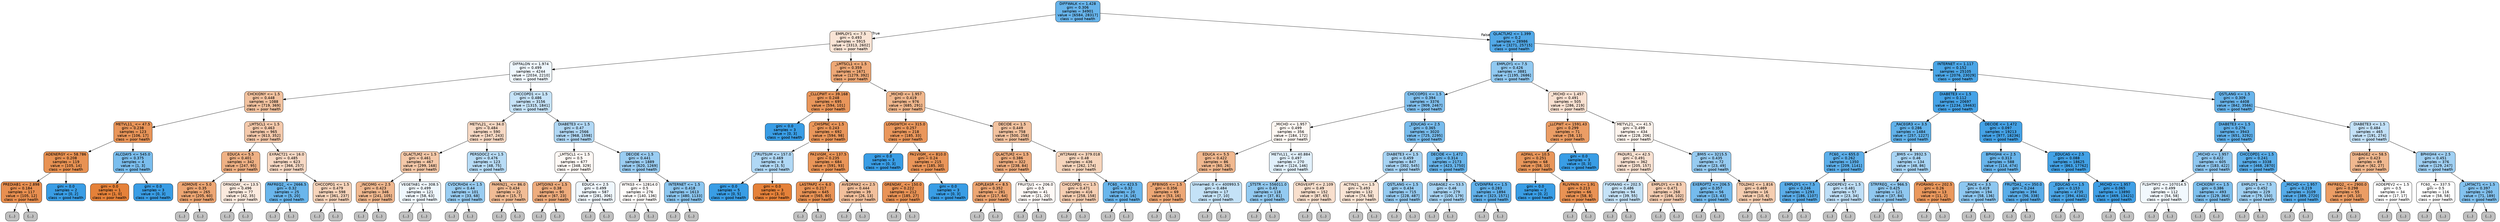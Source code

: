 digraph Tree {
node [shape=box, style="filled, rounded", color="black", fontname=helvetica] ;
edge [fontname=helvetica] ;
0 [label="DIFFWALK <= 1.428\ngini = 0.306\nsamples = 34901\nvalue = [6584, 28317]\nclass = good health", fillcolor="#67b4eb"] ;
1 [label="EMPLOY1 <= 7.5\ngini = 0.493\nsamples = 5915\nvalue = [3313, 2602]\nclass = poor health", fillcolor="#f9e4d5"] ;
0 -> 1 [labeldistance=2.5, labelangle=45, headlabel="True"] ;
2 [label="DIFFALON <= 1.974\ngini = 0.499\nsamples = 4244\nvalue = [2034, 2210]\nclass = good health", fillcolor="#eff7fd"] ;
1 -> 2 ;
3 [label="CHCKIDNY <= 1.5\ngini = 0.448\nsamples = 1088\nvalue = [719, 369]\nclass = poor health", fillcolor="#f2c29f"] ;
2 -> 3 ;
4 [label="METVL11_ <= 47.5\ngini = 0.238\nsamples = 123\nvalue = [106, 17]\nclass = poor health", fillcolor="#e99559"] ;
3 -> 4 ;
5 [label="ADENERGY <= 58.786\ngini = 0.208\nsamples = 119\nvalue = [105, 14]\nclass = poor health", fillcolor="#e89253"] ;
4 -> 5 ;
6 [label="PREDIAB1 <= 2.898\ngini = 0.184\nsamples = 117\nvalue = [105, 12]\nclass = poor health", fillcolor="#e88f50"] ;
5 -> 6 ;
7 [label="(...)", fillcolor="#C0C0C0"] ;
6 -> 7 ;
20 [label="(...)", fillcolor="#C0C0C0"] ;
6 -> 20 ;
27 [label="gini = 0.0\nsamples = 2\nvalue = [0, 2]\nclass = good health", fillcolor="#399de5"] ;
5 -> 27 ;
28 [label="ALCDAY5 <= 545.0\ngini = 0.375\nsamples = 4\nvalue = [1, 3]\nclass = good health", fillcolor="#7bbeee"] ;
4 -> 28 ;
29 [label="gini = 0.0\nsamples = 1\nvalue = [1, 0]\nclass = poor health", fillcolor="#e58139"] ;
28 -> 29 ;
30 [label="gini = 0.0\nsamples = 3\nvalue = [0, 3]\nclass = good health", fillcolor="#399de5"] ;
28 -> 30 ;
31 [label="_LMTSCL1 <= 1.5\ngini = 0.463\nsamples = 965\nvalue = [613, 352]\nclass = poor health", fillcolor="#f4c9ab"] ;
3 -> 31 ;
32 [label="EDUCA <= 5.5\ngini = 0.401\nsamples = 342\nvalue = [247, 95]\nclass = poor health", fillcolor="#efb185"] ;
31 -> 32 ;
33 [label="ADMOVE <= 5.0\ngini = 0.35\nsamples = 265\nvalue = [205, 60]\nclass = poor health", fillcolor="#eda673"] ;
32 -> 33 ;
34 [label="(...)", fillcolor="#C0C0C0"] ;
33 -> 34 ;
35 [label="(...)", fillcolor="#C0C0C0"] ;
33 -> 35 ;
120 [label="ORNGDAY_ <= 13.5\ngini = 0.496\nsamples = 77\nvalue = [42, 35]\nclass = poor health", fillcolor="#fbeade"] ;
32 -> 120 ;
121 [label="(...)", fillcolor="#C0C0C0"] ;
120 -> 121 ;
128 [label="(...)", fillcolor="#C0C0C0"] ;
120 -> 128 ;
151 [label="EXRACT21 <= 16.0\ngini = 0.485\nsamples = 623\nvalue = [366, 257]\nclass = poor health", fillcolor="#f7d9c4"] ;
31 -> 151 ;
152 [label="PAFREQ2_ <= 2666.5\ngini = 0.32\nsamples = 25\nvalue = [5, 20]\nclass = good health", fillcolor="#6ab6ec"] ;
151 -> 152 ;
153 [label="(...)", fillcolor="#C0C0C0"] ;
152 -> 153 ;
154 [label="(...)", fillcolor="#C0C0C0"] ;
152 -> 154 ;
159 [label="CHCCOPD1 <= 1.5\ngini = 0.479\nsamples = 598\nvalue = [361, 237]\nclass = poor health", fillcolor="#f6d4bb"] ;
151 -> 159 ;
160 [label="(...)", fillcolor="#C0C0C0"] ;
159 -> 160 ;
199 [label="(...)", fillcolor="#C0C0C0"] ;
159 -> 199 ;
378 [label="CHCCOPD1 <= 1.5\ngini = 0.486\nsamples = 3156\nvalue = [1315, 1841]\nclass = good health", fillcolor="#c6e3f8"] ;
2 -> 378 ;
379 [label="METVL21_ <= 34.0\ngini = 0.484\nsamples = 590\nvalue = [347, 243]\nclass = poor health", fillcolor="#f7d9c4"] ;
378 -> 379 ;
380 [label="QLACTLM2 <= 1.5\ngini = 0.461\nsamples = 467\nvalue = [299, 168]\nclass = poor health", fillcolor="#f4c8a8"] ;
379 -> 380 ;
381 [label="_INCOMG <= 2.5\ngini = 0.423\nsamples = 346\nvalue = [241, 105]\nclass = poor health", fillcolor="#f0b88f"] ;
380 -> 381 ;
382 [label="(...)", fillcolor="#C0C0C0"] ;
381 -> 382 ;
413 [label="(...)", fillcolor="#C0C0C0"] ;
381 -> 413 ;
478 [label="VEGETAB1 <= 308.5\ngini = 0.499\nsamples = 121\nvalue = [58, 63]\nclass = good health", fillcolor="#eff7fd"] ;
380 -> 478 ;
479 [label="(...)", fillcolor="#C0C0C0"] ;
478 -> 479 ;
508 [label="(...)", fillcolor="#C0C0C0"] ;
478 -> 508 ;
521 [label="PERSDOC2 <= 1.5\ngini = 0.476\nsamples = 123\nvalue = [48, 75]\nclass = good health", fillcolor="#b8dcf6"] ;
379 -> 521 ;
522 [label="CVDCRHD4 <= 1.5\ngini = 0.44\nsamples = 101\nvalue = [33, 68]\nclass = good health", fillcolor="#99cdf2"] ;
521 -> 522 ;
523 [label="(...)", fillcolor="#C0C0C0"] ;
522 -> 523 ;
528 [label="(...)", fillcolor="#C0C0C0"] ;
522 -> 528 ;
555 [label="PAMIN21_ <= 86.0\ngini = 0.434\nsamples = 22\nvalue = [15, 7]\nclass = poor health", fillcolor="#f1bc95"] ;
521 -> 555 ;
556 [label="(...)", fillcolor="#C0C0C0"] ;
555 -> 556 ;
557 [label="(...)", fillcolor="#C0C0C0"] ;
555 -> 557 ;
564 [label="DIABETE3 <= 1.5\ngini = 0.47\nsamples = 2566\nvalue = [968, 1598]\nclass = good health", fillcolor="#b1d8f5"] ;
378 -> 564 ;
565 [label="_LMTSCL1 <= 1.5\ngini = 0.5\nsamples = 677\nvalue = [348, 329]\nclass = poor health", fillcolor="#fef8f4"] ;
564 -> 565 ;
566 [label="LMTJOIN3 <= 1.5\ngini = 0.38\nsamples = 90\nvalue = [67, 23]\nclass = poor health", fillcolor="#eeac7d"] ;
565 -> 566 ;
567 [label="(...)", fillcolor="#C0C0C0"] ;
566 -> 567 ;
588 [label="(...)", fillcolor="#C0C0C0"] ;
566 -> 588 ;
589 [label="EDUCA <= 2.5\ngini = 0.499\nsamples = 587\nvalue = [281, 306]\nclass = good health", fillcolor="#eff7fd"] ;
565 -> 589 ;
590 [label="(...)", fillcolor="#C0C0C0"] ;
589 -> 590 ;
595 [label="(...)", fillcolor="#C0C0C0"] ;
589 -> 595 ;
792 [label="DECIDE <= 1.5\ngini = 0.441\nsamples = 1889\nvalue = [620, 1269]\nclass = good health", fillcolor="#9acdf2"] ;
564 -> 792 ;
793 [label="WTKG3 <= 12814.0\ngini = 0.5\nsamples = 276\nvalue = [140, 136]\nclass = poor health", fillcolor="#fefbf9"] ;
792 -> 793 ;
794 [label="(...)", fillcolor="#C0C0C0"] ;
793 -> 794 ;
887 [label="(...)", fillcolor="#C0C0C0"] ;
793 -> 887 ;
888 [label="INTERNET <= 1.5\ngini = 0.418\nsamples = 1613\nvalue = [480, 1133]\nclass = good health", fillcolor="#8dc7f0"] ;
792 -> 888 ;
889 [label="(...)", fillcolor="#C0C0C0"] ;
888 -> 889 ;
1234 [label="(...)", fillcolor="#C0C0C0"] ;
888 -> 1234 ;
1407 [label="_LMTSCL1 <= 1.5\ngini = 0.359\nsamples = 1671\nvalue = [1279, 392]\nclass = poor health", fillcolor="#eda876"] ;
1 -> 1407 ;
1408 [label="_CLLCPWT <= 39.168\ngini = 0.248\nsamples = 695\nvalue = [594, 101]\nclass = poor health", fillcolor="#e9965b"] ;
1407 -> 1408 ;
1409 [label="gini = 0.0\nsamples = 3\nvalue = [0, 3]\nclass = good health", fillcolor="#399de5"] ;
1408 -> 1409 ;
1410 [label="_CHISPNC <= 1.5\ngini = 0.243\nsamples = 692\nvalue = [594, 98]\nclass = poor health", fillcolor="#e9965a"] ;
1408 -> 1410 ;
1411 [label="_FRUTSUM <= 157.0\ngini = 0.469\nsamples = 8\nvalue = [3, 5]\nclass = good health", fillcolor="#b0d8f5"] ;
1410 -> 1411 ;
1412 [label="gini = 0.0\nsamples = 5\nvalue = [0, 5]\nclass = good health", fillcolor="#399de5"] ;
1411 -> 1412 ;
1413 [label="gini = 0.0\nsamples = 3\nvalue = [3, 0]\nclass = poor health", fillcolor="#e58139"] ;
1411 -> 1413 ;
1414 [label="PA1VIGM_ <= 137.5\ngini = 0.235\nsamples = 684\nvalue = [591, 93]\nclass = poor health", fillcolor="#e99558"] ;
1410 -> 1414 ;
1415 [label="LASTPAP2 <= 6.0\ngini = 0.217\nsamples = 645\nvalue = [565, 80]\nclass = poor health", fillcolor="#e99355"] ;
1414 -> 1415 ;
1416 [label="(...)", fillcolor="#C0C0C0"] ;
1415 -> 1416 ;
1557 [label="(...)", fillcolor="#C0C0C0"] ;
1415 -> 1557 ;
1558 [label="AVEDRNK2 <= 2.5\ngini = 0.444\nsamples = 39\nvalue = [26, 13]\nclass = poor health", fillcolor="#f2c09c"] ;
1414 -> 1558 ;
1559 [label="(...)", fillcolor="#C0C0C0"] ;
1558 -> 1559 ;
1560 [label="(...)", fillcolor="#C0C0C0"] ;
1558 -> 1560 ;
1569 [label="_MICHD <= 1.957\ngini = 0.419\nsamples = 976\nvalue = [685, 291]\nclass = poor health", fillcolor="#f0b78d"] ;
1407 -> 1569 ;
1570 [label="LONGWTCH <= 315.0\ngini = 0.257\nsamples = 218\nvalue = [185, 33]\nclass = poor health", fillcolor="#ea975c"] ;
1569 -> 1570 ;
1571 [label="gini = 0.0\nsamples = 3\nvalue = [0, 3]\nclass = good health", fillcolor="#399de5"] ;
1570 -> 1571 ;
1572 [label="PA1VIGM_ <= 810.0\ngini = 0.24\nsamples = 215\nvalue = [185, 30]\nclass = poor health", fillcolor="#e99559"] ;
1570 -> 1572 ;
1573 [label="GRENDAY_ <= 150.0\ngini = 0.222\nsamples = 212\nvalue = [185, 27]\nclass = poor health", fillcolor="#e99356"] ;
1572 -> 1573 ;
1574 [label="(...)", fillcolor="#C0C0C0"] ;
1573 -> 1574 ;
1619 [label="(...)", fillcolor="#C0C0C0"] ;
1573 -> 1619 ;
1622 [label="gini = 0.0\nsamples = 3\nvalue = [0, 3]\nclass = good health", fillcolor="#399de5"] ;
1572 -> 1622 ;
1623 [label="DECIDE <= 1.5\ngini = 0.449\nsamples = 758\nvalue = [500, 258]\nclass = poor health", fillcolor="#f2c29f"] ;
1569 -> 1623 ;
1624 [label="QLACTLM2 <= 1.5\ngini = 0.386\nsamples = 322\nvalue = [238, 84]\nclass = poor health", fillcolor="#eead7f"] ;
1623 -> 1624 ;
1625 [label="ADPLEASR <= 8.5\ngini = 0.352\nsamples = 281\nvalue = [217, 64]\nclass = poor health", fillcolor="#eda673"] ;
1624 -> 1625 ;
1626 [label="(...)", fillcolor="#C0C0C0"] ;
1625 -> 1626 ;
1629 [label="(...)", fillcolor="#C0C0C0"] ;
1625 -> 1629 ;
1718 [label="FRUITJU1 <= 206.0\ngini = 0.5\nsamples = 41\nvalue = [21, 20]\nclass = poor health", fillcolor="#fef9f6"] ;
1624 -> 1718 ;
1719 [label="(...)", fillcolor="#C0C0C0"] ;
1718 -> 1719 ;
1722 [label="(...)", fillcolor="#C0C0C0"] ;
1718 -> 1722 ;
1733 [label="_WT2RAKE <= 379.018\ngini = 0.48\nsamples = 436\nvalue = [262, 174]\nclass = poor health", fillcolor="#f6d5bc"] ;
1623 -> 1733 ;
1734 [label="CHCCOPD1 <= 1.5\ngini = 0.471\nsamples = 416\nvalue = [258, 158]\nclass = poor health", fillcolor="#f5ceb2"] ;
1733 -> 1734 ;
1735 [label="(...)", fillcolor="#C0C0C0"] ;
1734 -> 1735 ;
1766 [label="(...)", fillcolor="#C0C0C0"] ;
1734 -> 1766 ;
1881 [label="FC60_ <= 423.5\ngini = 0.32\nsamples = 20\nvalue = [4, 16]\nclass = good health", fillcolor="#6ab6ec"] ;
1733 -> 1881 ;
1882 [label="(...)", fillcolor="#C0C0C0"] ;
1881 -> 1882 ;
1885 [label="(...)", fillcolor="#C0C0C0"] ;
1881 -> 1885 ;
1888 [label="QLACTLM2 <= 1.399\ngini = 0.2\nsamples = 28986\nvalue = [3271, 25715]\nclass = good health", fillcolor="#52a9e8"] ;
0 -> 1888 [labeldistance=2.5, labelangle=-45, headlabel="False"] ;
1889 [label="EMPLOY1 <= 7.5\ngini = 0.426\nsamples = 3881\nvalue = [1195, 2686]\nclass = good health", fillcolor="#91c9f1"] ;
1888 -> 1889 ;
1890 [label="CHCCOPD1 <= 1.5\ngini = 0.394\nsamples = 3376\nvalue = [909, 2467]\nclass = good health", fillcolor="#82c1ef"] ;
1889 -> 1890 ;
1891 [label="_MICHD <= 1.957\ngini = 0.499\nsamples = 356\nvalue = [184, 172]\nclass = poor health", fillcolor="#fdf7f2"] ;
1890 -> 1891 ;
1892 [label="EDUCA <= 5.5\ngini = 0.422\nsamples = 86\nvalue = [60, 26]\nclass = poor health", fillcolor="#f0b88f"] ;
1891 -> 1892 ;
1893 [label="_RFBING5 <= 1.5\ngini = 0.356\nsamples = 69\nvalue = [53, 16]\nclass = poor health", fillcolor="#eda775"] ;
1892 -> 1893 ;
1894 [label="(...)", fillcolor="#C0C0C0"] ;
1893 -> 1894 ;
1913 [label="(...)", fillcolor="#C0C0C0"] ;
1893 -> 1913 ;
1916 [label="Unnamed: 0 <= 400993.5\ngini = 0.484\nsamples = 17\nvalue = [7, 10]\nclass = good health", fillcolor="#c4e2f7"] ;
1892 -> 1916 ;
1917 [label="(...)", fillcolor="#C0C0C0"] ;
1916 -> 1917 ;
1922 [label="(...)", fillcolor="#C0C0C0"] ;
1916 -> 1922 ;
1923 [label="METVL11_ <= 40.884\ngini = 0.497\nsamples = 270\nvalue = [124, 146]\nclass = good health", fillcolor="#e1f0fb"] ;
1891 -> 1923 ;
1924 [label="_STSTR <= 556011.0\ngini = 0.43\nsamples = 118\nvalue = [37, 81]\nclass = good health", fillcolor="#93caf1"] ;
1923 -> 1924 ;
1925 [label="(...)", fillcolor="#C0C0C0"] ;
1924 -> 1925 ;
1970 [label="(...)", fillcolor="#C0C0C0"] ;
1924 -> 1970 ;
1971 [label="CRGVEXPT <= 2.109\ngini = 0.49\nsamples = 152\nvalue = [87, 65]\nclass = poor health", fillcolor="#f8dfcd"] ;
1923 -> 1971 ;
1972 [label="(...)", fillcolor="#C0C0C0"] ;
1971 -> 1972 ;
1975 [label="(...)", fillcolor="#C0C0C0"] ;
1971 -> 1975 ;
2022 [label="_EDUCAG <= 2.5\ngini = 0.365\nsamples = 3020\nvalue = [725, 2295]\nclass = good health", fillcolor="#78bced"] ;
1890 -> 2022 ;
2023 [label="DIABETE3 <= 1.5\ngini = 0.459\nsamples = 847\nvalue = [302, 545]\nclass = good health", fillcolor="#a7d3f3"] ;
2022 -> 2023 ;
2024 [label="ACTIN21_ <= 1.5\ngini = 0.493\nsamples = 132\nvalue = [74, 58]\nclass = poor health", fillcolor="#f9e4d4"] ;
2023 -> 2024 ;
2025 [label="(...)", fillcolor="#C0C0C0"] ;
2024 -> 2025 ;
2064 [label="(...)", fillcolor="#C0C0C0"] ;
2024 -> 2064 ;
2069 [label="QSTLANG <= 1.5\ngini = 0.434\nsamples = 715\nvalue = [228, 487]\nclass = good health", fillcolor="#96cbf1"] ;
2023 -> 2069 ;
2070 [label="(...)", fillcolor="#C0C0C0"] ;
2069 -> 2070 ;
2277 [label="(...)", fillcolor="#C0C0C0"] ;
2069 -> 2277 ;
2286 [label="DECIDE <= 1.472\ngini = 0.314\nsamples = 2173\nvalue = [423, 1750]\nclass = good health", fillcolor="#69b5eb"] ;
2022 -> 2286 ;
2287 [label="DIABAGE2 <= 53.5\ngini = 0.46\nsamples = 279\nvalue = [100, 179]\nclass = good health", fillcolor="#a8d4f4"] ;
2286 -> 2287 ;
2288 [label="(...)", fillcolor="#C0C0C0"] ;
2287 -> 2288 ;
2293 [label="(...)", fillcolor="#C0C0C0"] ;
2287 -> 2293 ;
2388 [label="CVDINFR4 <= 1.5\ngini = 0.283\nsamples = 1894\nvalue = [323, 1571]\nclass = good health", fillcolor="#62b1ea"] ;
2286 -> 2388 ;
2389 [label="(...)", fillcolor="#C0C0C0"] ;
2388 -> 2389 ;
2430 [label="(...)", fillcolor="#C0C0C0"] ;
2388 -> 2430 ;
2821 [label="_MICHD <= 1.457\ngini = 0.491\nsamples = 505\nvalue = [286, 219]\nclass = poor health", fillcolor="#f9e1d1"] ;
1889 -> 2821 ;
2822 [label="_LLCPWT <= 1591.43\ngini = 0.299\nsamples = 71\nvalue = [58, 13]\nclass = poor health", fillcolor="#eb9d65"] ;
2821 -> 2822 ;
2823 [label="ADFAIL <= 10.5\ngini = 0.251\nsamples = 68\nvalue = [58, 10]\nclass = poor health", fillcolor="#e9975b"] ;
2822 -> 2823 ;
2824 [label="gini = 0.0\nsamples = 2\nvalue = [0, 2]\nclass = good health", fillcolor="#399de5"] ;
2823 -> 2824 ;
2825 [label="RLIVPAIN <= 1.91\ngini = 0.213\nsamples = 66\nvalue = [58, 8]\nclass = poor health", fillcolor="#e99254"] ;
2823 -> 2825 ;
2826 [label="(...)", fillcolor="#C0C0C0"] ;
2825 -> 2826 ;
2839 [label="(...)", fillcolor="#C0C0C0"] ;
2825 -> 2839 ;
2840 [label="gini = 0.0\nsamples = 3\nvalue = [0, 3]\nclass = good health", fillcolor="#399de5"] ;
2822 -> 2840 ;
2841 [label="METVL21_ <= 41.5\ngini = 0.499\nsamples = 434\nvalue = [228, 206]\nclass = poor health", fillcolor="#fcf3ec"] ;
2821 -> 2841 ;
2842 [label="PADUR1_ <= 42.5\ngini = 0.491\nsamples = 362\nvalue = [205, 157]\nclass = poor health", fillcolor="#f9e1d1"] ;
2841 -> 2842 ;
2843 [label="FVORANG <= 202.5\ngini = 0.486\nsamples = 94\nvalue = [39, 55]\nclass = good health", fillcolor="#c5e2f7"] ;
2842 -> 2843 ;
2844 [label="(...)", fillcolor="#C0C0C0"] ;
2843 -> 2844 ;
2849 [label="(...)", fillcolor="#C0C0C0"] ;
2843 -> 2849 ;
2876 [label="EMPLOY1 <= 8.5\ngini = 0.471\nsamples = 268\nvalue = [166, 102]\nclass = poor health", fillcolor="#f5ceb3"] ;
2842 -> 2876 ;
2877 [label="(...)", fillcolor="#C0C0C0"] ;
2876 -> 2877 ;
2962 [label="(...)", fillcolor="#C0C0C0"] ;
2876 -> 2962 ;
2965 [label="_BMI5 <= 3215.5\ngini = 0.435\nsamples = 72\nvalue = [23, 49]\nclass = good health", fillcolor="#96cbf1"] ;
2841 -> 2965 ;
2966 [label="EXEROFT2 <= 206.5\ngini = 0.357\nsamples = 56\nvalue = [13, 43]\nclass = good health", fillcolor="#75bbed"] ;
2965 -> 2966 ;
2967 [label="(...)", fillcolor="#C0C0C0"] ;
2966 -> 2967 ;
2982 [label="(...)", fillcolor="#C0C0C0"] ;
2966 -> 2982 ;
2987 [label="TOLDHI2 <= 1.816\ngini = 0.469\nsamples = 16\nvalue = [10, 6]\nclass = poor health", fillcolor="#f5cdb0"] ;
2965 -> 2987 ;
2988 [label="(...)", fillcolor="#C0C0C0"] ;
2987 -> 2988 ;
2989 [label="(...)", fillcolor="#C0C0C0"] ;
2987 -> 2989 ;
2992 [label="INTERNET <= 1.117\ngini = 0.152\nsamples = 25105\nvalue = [2076, 23029]\nclass = good health", fillcolor="#4ba6e7"] ;
1888 -> 2992 ;
2993 [label="DIABETE3 <= 1.5\ngini = 0.112\nsamples = 20697\nvalue = [1234, 19463]\nclass = good health", fillcolor="#46a3e7"] ;
2992 -> 2993 ;
2994 [label="_RACEGR3 <= 3.5\ngini = 0.286\nsamples = 1484\nvalue = [257, 1227]\nclass = good health", fillcolor="#62b2ea"] ;
2993 -> 2994 ;
2995 [label="FC60_ <= 655.0\ngini = 0.262\nsamples = 1350\nvalue = [209, 1141]\nclass = good health", fillcolor="#5dafea"] ;
2994 -> 2995 ;
2996 [label="EMPLOY1 <= 7.5\ngini = 0.246\nsamples = 1293\nvalue = [186, 1107]\nclass = good health", fillcolor="#5aade9"] ;
2995 -> 2996 ;
2997 [label="(...)", fillcolor="#C0C0C0"] ;
2996 -> 2997 ;
3264 [label="(...)", fillcolor="#C0C0C0"] ;
2996 -> 3264 ;
3277 [label="ADDEPEV2 <= 1.5\ngini = 0.481\nsamples = 57\nvalue = [23, 34]\nclass = good health", fillcolor="#bfdff7"] ;
2995 -> 3277 ;
3278 [label="(...)", fillcolor="#C0C0C0"] ;
3277 -> 3278 ;
3281 [label="(...)", fillcolor="#C0C0C0"] ;
3277 -> 3281 ;
3294 [label="_BMI5 <= 3932.5\ngini = 0.46\nsamples = 134\nvalue = [48, 86]\nclass = good health", fillcolor="#a8d4f4"] ;
2994 -> 3294 ;
3295 [label="STRFREQ_ <= 966.5\ngini = 0.425\nsamples = 121\nvalue = [37, 84]\nclass = good health", fillcolor="#90c8f0"] ;
3294 -> 3295 ;
3296 [label="(...)", fillcolor="#C0C0C0"] ;
3295 -> 3296 ;
3327 [label="(...)", fillcolor="#C0C0C0"] ;
3295 -> 3327 ;
3334 [label="FVORANG <= 202.5\ngini = 0.26\nsamples = 13\nvalue = [11, 2]\nclass = poor health", fillcolor="#ea985d"] ;
3294 -> 3334 ;
3335 [label="(...)", fillcolor="#C0C0C0"] ;
3334 -> 3335 ;
3338 [label="(...)", fillcolor="#C0C0C0"] ;
3334 -> 3338 ;
3339 [label="DECIDE <= 1.472\ngini = 0.097\nsamples = 19213\nvalue = [977, 18236]\nclass = good health", fillcolor="#44a2e6"] ;
2993 -> 3339 ;
3340 [label="BPHIGH4 <= 2.5\ngini = 0.313\nsamples = 588\nvalue = [114, 474]\nclass = good health", fillcolor="#69b5eb"] ;
3339 -> 3340 ;
3341 [label="_RACE <= 3.5\ngini = 0.419\nsamples = 194\nvalue = [58, 136]\nclass = good health", fillcolor="#8dc7f0"] ;
3340 -> 3341 ;
3342 [label="(...)", fillcolor="#C0C0C0"] ;
3341 -> 3342 ;
3387 [label="(...)", fillcolor="#C0C0C0"] ;
3341 -> 3387 ;
3400 [label="FRUTDA1_ <= 350.0\ngini = 0.244\nsamples = 394\nvalue = [56, 338]\nclass = good health", fillcolor="#5aade9"] ;
3340 -> 3400 ;
3401 [label="(...)", fillcolor="#C0C0C0"] ;
3400 -> 3401 ;
3486 [label="(...)", fillcolor="#C0C0C0"] ;
3400 -> 3486 ;
3489 [label="_EDUCAG <= 2.5\ngini = 0.088\nsamples = 18625\nvalue = [863, 17762]\nclass = good health", fillcolor="#43a2e6"] ;
3339 -> 3489 ;
3490 [label="_EDUCAG <= 1.5\ngini = 0.153\nsamples = 4735\nvalue = [394, 4341]\nclass = good health", fillcolor="#4ba6e7"] ;
3489 -> 3490 ;
3491 [label="(...)", fillcolor="#C0C0C0"] ;
3490 -> 3491 ;
3636 [label="(...)", fillcolor="#C0C0C0"] ;
3490 -> 3636 ;
4265 [label="_MICHD <= 1.957\ngini = 0.065\nsamples = 13890\nvalue = [469, 13421]\nclass = good health", fillcolor="#40a0e6"] ;
3489 -> 4265 ;
4266 [label="(...)", fillcolor="#C0C0C0"] ;
4265 -> 4266 ;
4365 [label="(...)", fillcolor="#C0C0C0"] ;
4265 -> 4365 ;
5360 [label="QSTLANG <= 1.5\ngini = 0.309\nsamples = 4408\nvalue = [842, 3566]\nclass = good health", fillcolor="#68b4eb"] ;
2992 -> 5360 ;
5361 [label="DIABETE3 <= 1.5\ngini = 0.276\nsamples = 3943\nvalue = [651, 3292]\nclass = good health", fillcolor="#60b0ea"] ;
5360 -> 5361 ;
5362 [label="_MICHD <= 1.957\ngini = 0.422\nsamples = 605\nvalue = [183, 422]\nclass = good health", fillcolor="#8fc7f0"] ;
5361 -> 5362 ;
5363 [label="FLSHTMY2 <= 107014.5\ngini = 0.499\nsamples = 112\nvalue = [54, 58]\nclass = good health", fillcolor="#f1f8fd"] ;
5362 -> 5363 ;
5364 [label="(...)", fillcolor="#C0C0C0"] ;
5363 -> 5364 ;
5381 [label="(...)", fillcolor="#C0C0C0"] ;
5363 -> 5381 ;
5410 [label="CHCKIDNY <= 1.5\ngini = 0.386\nsamples = 493\nvalue = [129, 364]\nclass = good health", fillcolor="#7fc0ee"] ;
5362 -> 5410 ;
5411 [label="(...)", fillcolor="#C0C0C0"] ;
5410 -> 5411 ;
5426 [label="(...)", fillcolor="#C0C0C0"] ;
5410 -> 5426 ;
5567 [label="CHCCOPD1 <= 1.5\ngini = 0.241\nsamples = 3338\nvalue = [468, 2870]\nclass = good health", fillcolor="#59ade9"] ;
5361 -> 5567 ;
5568 [label="EMPLOY1 <= 7.5\ngini = 0.452\nsamples = 229\nvalue = [79, 150]\nclass = good health", fillcolor="#a1d1f3"] ;
5567 -> 5568 ;
5569 [label="(...)", fillcolor="#C0C0C0"] ;
5568 -> 5569 ;
5640 [label="(...)", fillcolor="#C0C0C0"] ;
5568 -> 5640 ;
5647 [label="_MICHD <= 1.957\ngini = 0.219\nsamples = 3109\nvalue = [389, 2720]\nclass = good health", fillcolor="#55abe9"] ;
5567 -> 5647 ;
5648 [label="(...)", fillcolor="#C0C0C0"] ;
5647 -> 5648 ;
5727 [label="(...)", fillcolor="#C0C0C0"] ;
5647 -> 5727 ;
6282 [label="DIABETE3 <= 1.5\ngini = 0.484\nsamples = 465\nvalue = [191, 274]\nclass = good health", fillcolor="#c3e1f7"] ;
5360 -> 6282 ;
6283 [label="DIABAGE2 <= 58.5\ngini = 0.423\nsamples = 89\nvalue = [62, 27]\nclass = poor health", fillcolor="#f0b88f"] ;
6282 -> 6283 ;
6284 [label="PAFREQ2_ <= 2900.0\ngini = 0.298\nsamples = 55\nvalue = [45, 10]\nclass = poor health", fillcolor="#eb9d65"] ;
6283 -> 6284 ;
6285 [label="(...)", fillcolor="#C0C0C0"] ;
6284 -> 6285 ;
6288 [label="(...)", fillcolor="#C0C0C0"] ;
6284 -> 6288 ;
6301 [label="ADDEPEV2 <= 1.5\ngini = 0.5\nsamples = 34\nvalue = [17, 17]\nclass = poor health", fillcolor="#ffffff"] ;
6283 -> 6301 ;
6302 [label="(...)", fillcolor="#C0C0C0"] ;
6301 -> 6302 ;
6303 [label="(...)", fillcolor="#C0C0C0"] ;
6301 -> 6303 ;
6314 [label="BPHIGH4 <= 2.5\ngini = 0.451\nsamples = 376\nvalue = [129, 247]\nclass = good health", fillcolor="#a0d0f3"] ;
6282 -> 6314 ;
6315 [label="FC60_ <= 337.5\ngini = 0.5\nsamples = 116\nvalue = [58, 58]\nclass = poor health", fillcolor="#ffffff"] ;
6314 -> 6315 ;
6316 [label="(...)", fillcolor="#C0C0C0"] ;
6315 -> 6316 ;
6323 [label="(...)", fillcolor="#C0C0C0"] ;
6315 -> 6323 ;
6356 [label="_LMTACT1 <= 1.5\ngini = 0.397\nsamples = 260\nvalue = [71, 189]\nclass = good health", fillcolor="#83c2ef"] ;
6314 -> 6356 ;
6357 [label="(...)", fillcolor="#C0C0C0"] ;
6356 -> 6357 ;
6358 [label="(...)", fillcolor="#C0C0C0"] ;
6356 -> 6358 ;
}